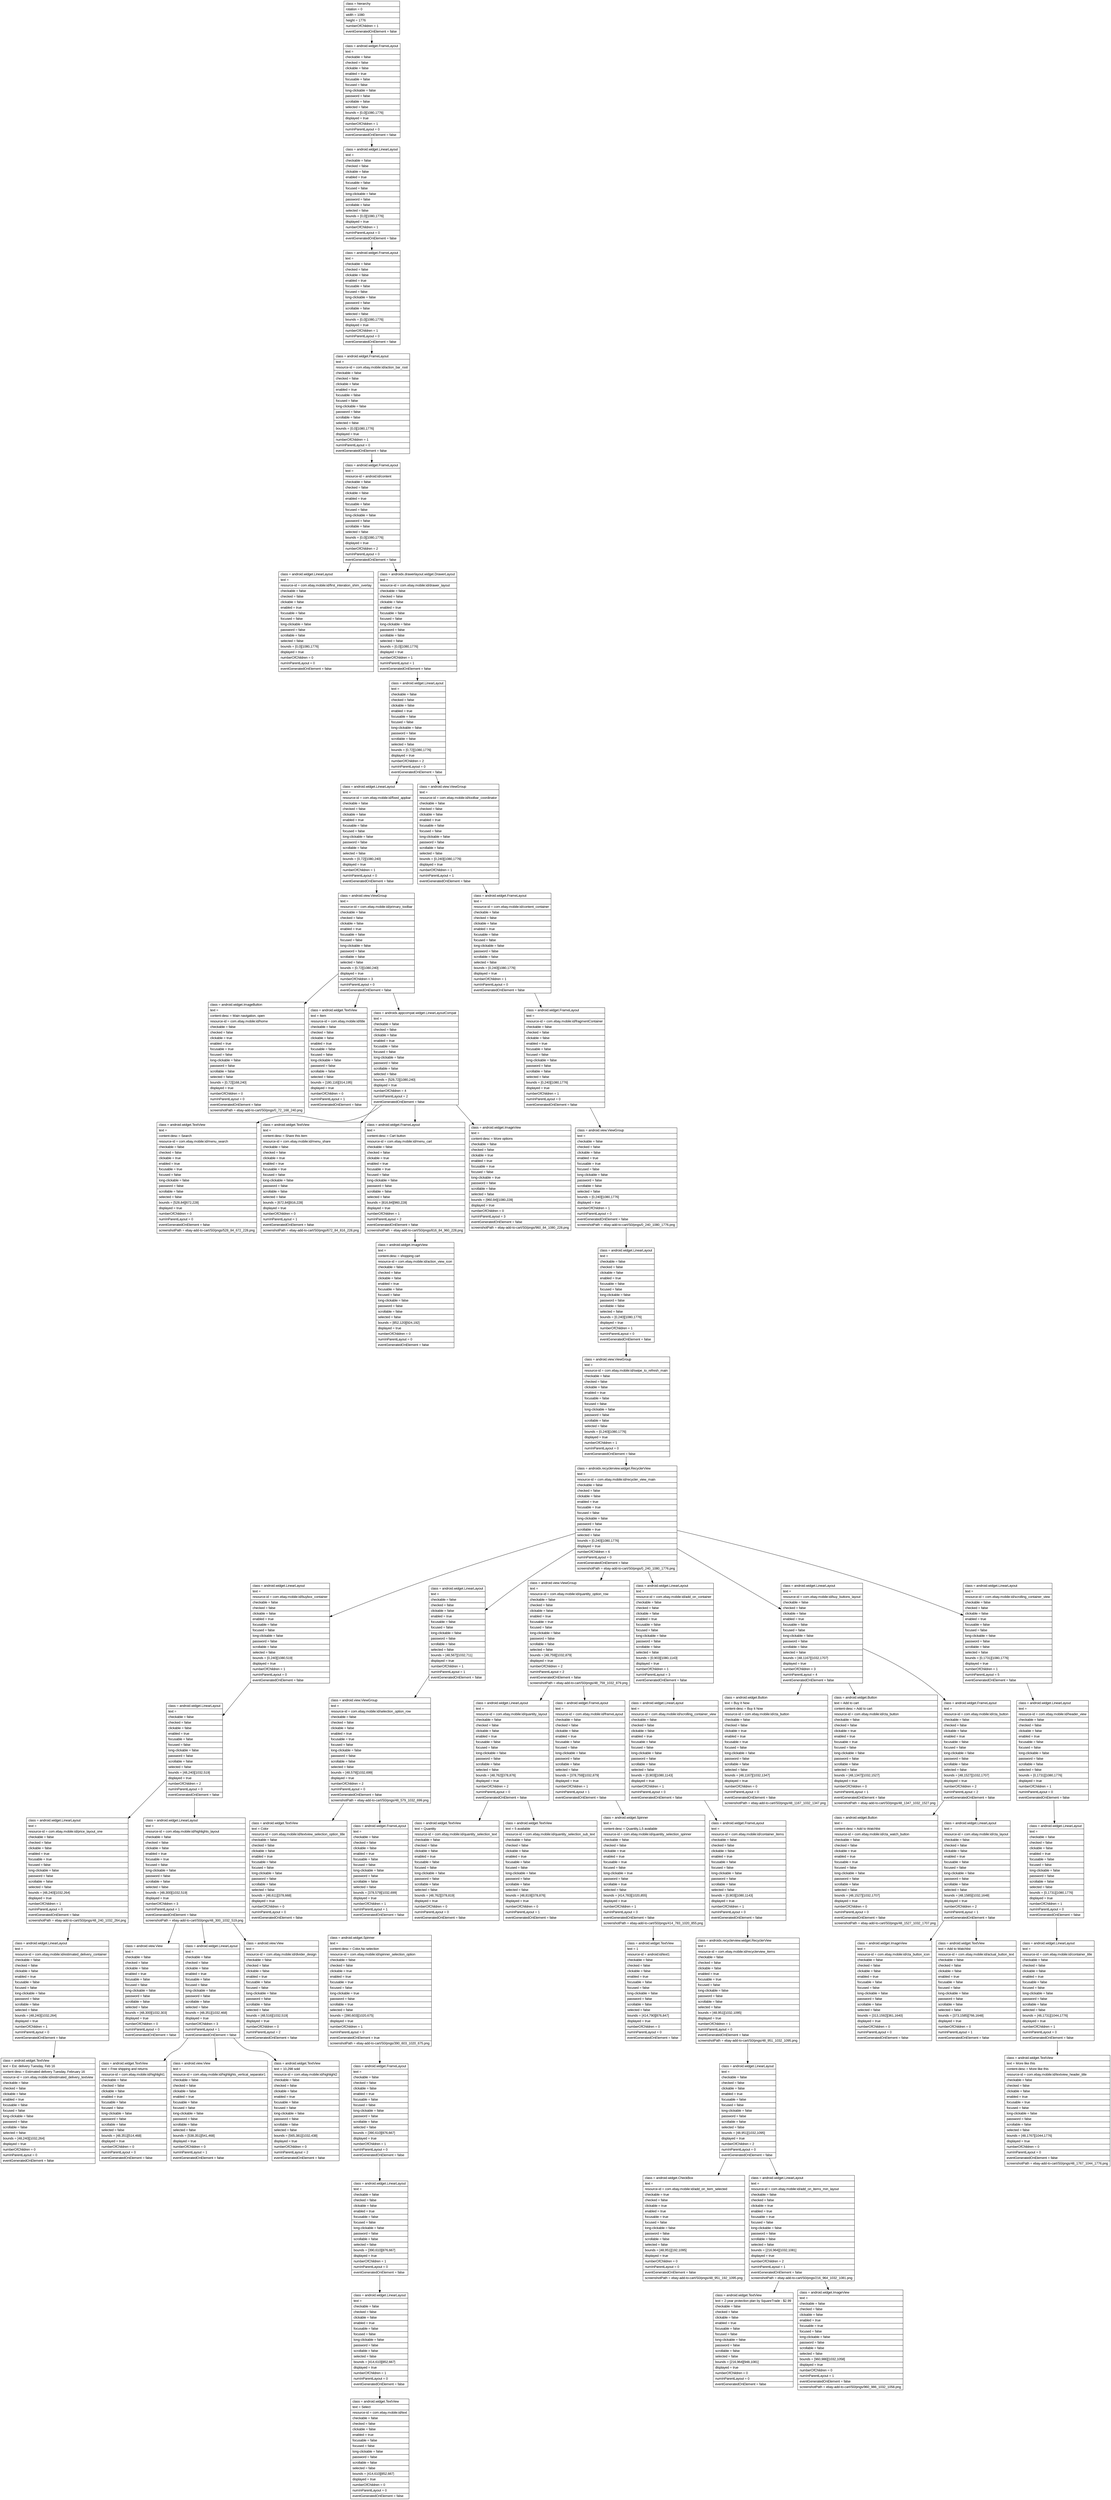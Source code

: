 digraph Layout {

	node [shape=record fontname=Arial];

	0	[label="{class = hierarchy\l|rotation = 0\l|width = 1080\l|height = 1776\l|numberOfChildren = 1\l|eventGeneratedOnElement = false \l}"]
	1	[label="{class = android.widget.FrameLayout\l|text = \l|checkable = false\l|checked = false\l|clickable = false\l|enabled = true\l|focusable = false\l|focused = false\l|long-clickable = false\l|password = false\l|scrollable = false\l|selected = false\l|bounds = [0,0][1080,1776]\l|displayed = true\l|numberOfChildren = 1\l|numInParentLayout = 0\l|eventGeneratedOnElement = false \l}"]
	2	[label="{class = android.widget.LinearLayout\l|text = \l|checkable = false\l|checked = false\l|clickable = false\l|enabled = true\l|focusable = false\l|focused = false\l|long-clickable = false\l|password = false\l|scrollable = false\l|selected = false\l|bounds = [0,0][1080,1776]\l|displayed = true\l|numberOfChildren = 1\l|numInParentLayout = 0\l|eventGeneratedOnElement = false \l}"]
	3	[label="{class = android.widget.FrameLayout\l|text = \l|checkable = false\l|checked = false\l|clickable = false\l|enabled = true\l|focusable = false\l|focused = false\l|long-clickable = false\l|password = false\l|scrollable = false\l|selected = false\l|bounds = [0,0][1080,1776]\l|displayed = true\l|numberOfChildren = 1\l|numInParentLayout = 0\l|eventGeneratedOnElement = false \l}"]
	4	[label="{class = android.widget.FrameLayout\l|text = \l|resource-id = com.ebay.mobile:id/action_bar_root\l|checkable = false\l|checked = false\l|clickable = false\l|enabled = true\l|focusable = false\l|focused = false\l|long-clickable = false\l|password = false\l|scrollable = false\l|selected = false\l|bounds = [0,0][1080,1776]\l|displayed = true\l|numberOfChildren = 1\l|numInParentLayout = 0\l|eventGeneratedOnElement = false \l}"]
	5	[label="{class = android.widget.FrameLayout\l|text = \l|resource-id = android:id/content\l|checkable = false\l|checked = false\l|clickable = false\l|enabled = true\l|focusable = false\l|focused = false\l|long-clickable = false\l|password = false\l|scrollable = false\l|selected = false\l|bounds = [0,0][1080,1776]\l|displayed = true\l|numberOfChildren = 2\l|numInParentLayout = 0\l|eventGeneratedOnElement = false \l}"]
	6	[label="{class = android.widget.LinearLayout\l|text = \l|resource-id = com.ebay.mobile:id/first_interation_shim_overlay\l|checkable = false\l|checked = false\l|clickable = false\l|enabled = true\l|focusable = false\l|focused = false\l|long-clickable = false\l|password = false\l|scrollable = false\l|selected = false\l|bounds = [0,0][1080,1776]\l|displayed = true\l|numberOfChildren = 0\l|numInParentLayout = 0\l|eventGeneratedOnElement = false \l}"]
	7	[label="{class = androidx.drawerlayout.widget.DrawerLayout\l|text = \l|resource-id = com.ebay.mobile:id/drawer_layout\l|checkable = false\l|checked = false\l|clickable = false\l|enabled = true\l|focusable = false\l|focused = false\l|long-clickable = false\l|password = false\l|scrollable = false\l|selected = false\l|bounds = [0,0][1080,1776]\l|displayed = true\l|numberOfChildren = 1\l|numInParentLayout = 1\l|eventGeneratedOnElement = false \l}"]
	8	[label="{class = android.widget.LinearLayout\l|text = \l|checkable = false\l|checked = false\l|clickable = false\l|enabled = true\l|focusable = false\l|focused = false\l|long-clickable = false\l|password = false\l|scrollable = false\l|selected = false\l|bounds = [0,72][1080,1776]\l|displayed = true\l|numberOfChildren = 2\l|numInParentLayout = 0\l|eventGeneratedOnElement = false \l}"]
	9	[label="{class = android.widget.LinearLayout\l|text = \l|resource-id = com.ebay.mobile:id/fixed_appbar\l|checkable = false\l|checked = false\l|clickable = false\l|enabled = true\l|focusable = false\l|focused = false\l|long-clickable = false\l|password = false\l|scrollable = false\l|selected = false\l|bounds = [0,72][1080,240]\l|displayed = true\l|numberOfChildren = 1\l|numInParentLayout = 0\l|eventGeneratedOnElement = false \l}"]
	10	[label="{class = android.view.ViewGroup\l|text = \l|resource-id = com.ebay.mobile:id/toolbar_coordinator\l|checkable = false\l|checked = false\l|clickable = false\l|enabled = true\l|focusable = false\l|focused = false\l|long-clickable = false\l|password = false\l|scrollable = false\l|selected = false\l|bounds = [0,240][1080,1776]\l|displayed = true\l|numberOfChildren = 1\l|numInParentLayout = 1\l|eventGeneratedOnElement = false \l}"]
	11	[label="{class = android.view.ViewGroup\l|text = \l|resource-id = com.ebay.mobile:id/primary_toolbar\l|checkable = false\l|checked = false\l|clickable = false\l|enabled = true\l|focusable = false\l|focused = false\l|long-clickable = false\l|password = false\l|scrollable = false\l|selected = false\l|bounds = [0,72][1080,240]\l|displayed = true\l|numberOfChildren = 3\l|numInParentLayout = 0\l|eventGeneratedOnElement = false \l}"]
	12	[label="{class = android.widget.FrameLayout\l|text = \l|resource-id = com.ebay.mobile:id/content_container\l|checkable = false\l|checked = false\l|clickable = false\l|enabled = true\l|focusable = false\l|focused = false\l|long-clickable = false\l|password = false\l|scrollable = false\l|selected = false\l|bounds = [0,240][1080,1776]\l|displayed = true\l|numberOfChildren = 1\l|numInParentLayout = 0\l|eventGeneratedOnElement = false \l}"]
	13	[label="{class = android.widget.ImageButton\l|text = \l|content-desc = Main navigation, open\l|resource-id = com.ebay.mobile:id/home\l|checkable = false\l|checked = false\l|clickable = true\l|enabled = true\l|focusable = true\l|focused = false\l|long-clickable = false\l|password = false\l|scrollable = false\l|selected = false\l|bounds = [0,72][168,240]\l|displayed = true\l|numberOfChildren = 0\l|numInParentLayout = 0\l|eventGeneratedOnElement = false \l|screenshotPath = ebay-add-to-cart/S0/pngs/0_72_168_240.png\l}"]
	14	[label="{class = android.widget.TextView\l|text = Item\l|resource-id = com.ebay.mobile:id/title\l|checkable = false\l|checked = false\l|clickable = false\l|enabled = true\l|focusable = false\l|focused = false\l|long-clickable = false\l|password = false\l|scrollable = false\l|selected = false\l|bounds = [180,116][314,195]\l|displayed = true\l|numberOfChildren = 0\l|numInParentLayout = 1\l|eventGeneratedOnElement = false \l}"]
	15	[label="{class = androidx.appcompat.widget.LinearLayoutCompat\l|text = \l|checkable = false\l|checked = false\l|clickable = false\l|enabled = true\l|focusable = false\l|focused = false\l|long-clickable = false\l|password = false\l|scrollable = false\l|selected = false\l|bounds = [528,72][1080,240]\l|displayed = true\l|numberOfChildren = 4\l|numInParentLayout = 2\l|eventGeneratedOnElement = false \l}"]
	16	[label="{class = android.widget.FrameLayout\l|text = \l|resource-id = com.ebay.mobile:id/fragmentContainer\l|checkable = false\l|checked = false\l|clickable = false\l|enabled = true\l|focusable = false\l|focused = false\l|long-clickable = false\l|password = false\l|scrollable = false\l|selected = false\l|bounds = [0,240][1080,1776]\l|displayed = true\l|numberOfChildren = 1\l|numInParentLayout = 0\l|eventGeneratedOnElement = false \l}"]
	17	[label="{class = android.widget.TextView\l|text = \l|content-desc = Search\l|resource-id = com.ebay.mobile:id/menu_search\l|checkable = false\l|checked = false\l|clickable = true\l|enabled = true\l|focusable = true\l|focused = false\l|long-clickable = false\l|password = false\l|scrollable = false\l|selected = false\l|bounds = [528,84][672,228]\l|displayed = true\l|numberOfChildren = 0\l|numInParentLayout = 0\l|eventGeneratedOnElement = false \l|screenshotPath = ebay-add-to-cart/S0/pngs/528_84_672_228.png\l}"]
	18	[label="{class = android.widget.TextView\l|text = \l|content-desc = Share this item\l|resource-id = com.ebay.mobile:id/menu_share\l|checkable = false\l|checked = false\l|clickable = true\l|enabled = true\l|focusable = true\l|focused = false\l|long-clickable = false\l|password = false\l|scrollable = false\l|selected = false\l|bounds = [672,84][816,228]\l|displayed = true\l|numberOfChildren = 0\l|numInParentLayout = 1\l|eventGeneratedOnElement = false \l|screenshotPath = ebay-add-to-cart/S0/pngs/672_84_816_228.png\l}"]
	19	[label="{class = android.widget.FrameLayout\l|text = \l|content-desc = Cart button\l|resource-id = com.ebay.mobile:id/menu_cart\l|checkable = false\l|checked = false\l|clickable = true\l|enabled = true\l|focusable = true\l|focused = false\l|long-clickable = false\l|password = false\l|scrollable = false\l|selected = false\l|bounds = [816,84][960,228]\l|displayed = true\l|numberOfChildren = 1\l|numInParentLayout = 2\l|eventGeneratedOnElement = false \l|screenshotPath = ebay-add-to-cart/S0/pngs/816_84_960_228.png\l}"]
	20	[label="{class = android.widget.ImageView\l|text = \l|content-desc = More options\l|checkable = false\l|checked = false\l|clickable = true\l|enabled = true\l|focusable = true\l|focused = false\l|long-clickable = true\l|password = false\l|scrollable = false\l|selected = false\l|bounds = [960,84][1080,228]\l|displayed = true\l|numberOfChildren = 0\l|numInParentLayout = 3\l|eventGeneratedOnElement = false \l|screenshotPath = ebay-add-to-cart/S0/pngs/960_84_1080_228.png\l}"]
	21	[label="{class = android.view.ViewGroup\l|text = \l|checkable = false\l|checked = false\l|clickable = false\l|enabled = true\l|focusable = true\l|focused = false\l|long-clickable = false\l|password = false\l|scrollable = false\l|selected = false\l|bounds = [0,240][1080,1776]\l|displayed = true\l|numberOfChildren = 1\l|numInParentLayout = 0\l|eventGeneratedOnElement = false \l|screenshotPath = ebay-add-to-cart/S0/pngs/0_240_1080_1776.png\l}"]
	22	[label="{class = android.widget.ImageView\l|text = \l|content-desc = shopping cart\l|resource-id = com.ebay.mobile:id/action_view_icon\l|checkable = false\l|checked = false\l|clickable = false\l|enabled = true\l|focusable = false\l|focused = false\l|long-clickable = false\l|password = false\l|scrollable = false\l|selected = false\l|bounds = [852,120][924,192]\l|displayed = true\l|numberOfChildren = 0\l|numInParentLayout = 0\l|eventGeneratedOnElement = false \l}"]
	23	[label="{class = android.widget.LinearLayout\l|text = \l|checkable = false\l|checked = false\l|clickable = false\l|enabled = true\l|focusable = false\l|focused = false\l|long-clickable = false\l|password = false\l|scrollable = false\l|selected = false\l|bounds = [0,240][1080,1776]\l|displayed = true\l|numberOfChildren = 1\l|numInParentLayout = 0\l|eventGeneratedOnElement = false \l}"]
	24	[label="{class = android.view.ViewGroup\l|text = \l|resource-id = com.ebay.mobile:id/swipe_to_refresh_main\l|checkable = false\l|checked = false\l|clickable = false\l|enabled = true\l|focusable = false\l|focused = false\l|long-clickable = false\l|password = false\l|scrollable = false\l|selected = false\l|bounds = [0,240][1080,1776]\l|displayed = true\l|numberOfChildren = 1\l|numInParentLayout = 0\l|eventGeneratedOnElement = false \l}"]
	25	[label="{class = androidx.recyclerview.widget.RecyclerView\l|text = \l|resource-id = com.ebay.mobile:id/recycler_view_main\l|checkable = false\l|checked = false\l|clickable = false\l|enabled = true\l|focusable = true\l|focused = false\l|long-clickable = false\l|password = false\l|scrollable = true\l|selected = false\l|bounds = [0,240][1080,1776]\l|displayed = true\l|numberOfChildren = 6\l|numInParentLayout = 0\l|eventGeneratedOnElement = false \l|screenshotPath = ebay-add-to-cart/S0/pngs/0_240_1080_1776.png\l}"]
	26	[label="{class = android.widget.LinearLayout\l|text = \l|resource-id = com.ebay.mobile:id/buybox_container\l|checkable = false\l|checked = false\l|clickable = false\l|enabled = true\l|focusable = false\l|focused = false\l|long-clickable = false\l|password = false\l|scrollable = false\l|selected = false\l|bounds = [0,240][1080,519]\l|displayed = true\l|numberOfChildren = 1\l|numInParentLayout = 0\l|eventGeneratedOnElement = false \l}"]
	27	[label="{class = android.widget.LinearLayout\l|text = \l|checkable = false\l|checked = false\l|clickable = false\l|enabled = true\l|focusable = false\l|focused = false\l|long-clickable = false\l|password = false\l|scrollable = false\l|selected = false\l|bounds = [48,567][1032,711]\l|displayed = true\l|numberOfChildren = 1\l|numInParentLayout = 1\l|eventGeneratedOnElement = false \l}"]
	28	[label="{class = android.view.ViewGroup\l|text = \l|resource-id = com.ebay.mobile:id/quantity_option_row\l|checkable = false\l|checked = false\l|clickable = false\l|enabled = true\l|focusable = true\l|focused = false\l|long-clickable = false\l|password = false\l|scrollable = false\l|selected = false\l|bounds = [48,759][1032,879]\l|displayed = true\l|numberOfChildren = 2\l|numInParentLayout = 2\l|eventGeneratedOnElement = false \l|screenshotPath = ebay-add-to-cart/S0/pngs/48_759_1032_879.png\l}"]
	29	[label="{class = android.widget.LinearLayout\l|text = \l|resource-id = com.ebay.mobile:id/add_on_container\l|checkable = false\l|checked = false\l|clickable = false\l|enabled = true\l|focusable = false\l|focused = false\l|long-clickable = false\l|password = false\l|scrollable = false\l|selected = false\l|bounds = [0,903][1080,1143]\l|displayed = true\l|numberOfChildren = 1\l|numInParentLayout = 3\l|eventGeneratedOnElement = false \l}"]
	30	[label="{class = android.widget.LinearLayout\l|text = \l|resource-id = com.ebay.mobile:id/buy_buttons_layout\l|checkable = false\l|checked = false\l|clickable = false\l|enabled = true\l|focusable = false\l|focused = false\l|long-clickable = false\l|password = false\l|scrollable = false\l|selected = false\l|bounds = [48,1167][1032,1707]\l|displayed = true\l|numberOfChildren = 3\l|numInParentLayout = 4\l|eventGeneratedOnElement = false \l}"]
	31	[label="{class = android.widget.LinearLayout\l|text = \l|resource-id = com.ebay.mobile:id/scrolling_container_view\l|checkable = false\l|checked = false\l|clickable = false\l|enabled = true\l|focusable = false\l|focused = false\l|long-clickable = false\l|password = false\l|scrollable = false\l|selected = false\l|bounds = [0,1731][1080,1776]\l|displayed = true\l|numberOfChildren = 1\l|numInParentLayout = 5\l|eventGeneratedOnElement = false \l}"]
	32	[label="{class = android.widget.LinearLayout\l|text = \l|checkable = false\l|checked = false\l|clickable = false\l|enabled = true\l|focusable = false\l|focused = false\l|long-clickable = false\l|password = false\l|scrollable = false\l|selected = false\l|bounds = [48,240][1032,519]\l|displayed = true\l|numberOfChildren = 2\l|numInParentLayout = 0\l|eventGeneratedOnElement = false \l}"]
	33	[label="{class = android.view.ViewGroup\l|text = \l|resource-id = com.ebay.mobile:id/selection_option_row\l|checkable = false\l|checked = false\l|clickable = false\l|enabled = true\l|focusable = true\l|focused = false\l|long-clickable = false\l|password = false\l|scrollable = false\l|selected = false\l|bounds = [48,579][1032,699]\l|displayed = true\l|numberOfChildren = 2\l|numInParentLayout = 0\l|eventGeneratedOnElement = false \l|screenshotPath = ebay-add-to-cart/S0/pngs/48_579_1032_699.png\l}"]
	34	[label="{class = android.widget.LinearLayout\l|text = \l|resource-id = com.ebay.mobile:id/quantity_layout\l|checkable = false\l|checked = false\l|clickable = false\l|enabled = true\l|focusable = false\l|focused = false\l|long-clickable = false\l|password = false\l|scrollable = false\l|selected = false\l|bounds = [48,762][378,876]\l|displayed = true\l|numberOfChildren = 2\l|numInParentLayout = 0\l|eventGeneratedOnElement = false \l}"]
	35	[label="{class = android.widget.FrameLayout\l|text = \l|resource-id = com.ebay.mobile:id/frameLayout\l|checkable = false\l|checked = false\l|clickable = false\l|enabled = true\l|focusable = false\l|focused = false\l|long-clickable = false\l|password = false\l|scrollable = false\l|selected = false\l|bounds = [378,759][1032,879]\l|displayed = true\l|numberOfChildren = 1\l|numInParentLayout = 1\l|eventGeneratedOnElement = false \l}"]
	36	[label="{class = android.widget.LinearLayout\l|text = \l|resource-id = com.ebay.mobile:id/scrolling_container_view\l|checkable = false\l|checked = false\l|clickable = false\l|enabled = true\l|focusable = false\l|focused = false\l|long-clickable = false\l|password = false\l|scrollable = false\l|selected = false\l|bounds = [0,903][1080,1143]\l|displayed = true\l|numberOfChildren = 1\l|numInParentLayout = 0\l|eventGeneratedOnElement = false \l}"]
	37	[label="{class = android.widget.Button\l|text = Buy It Now\l|content-desc = Buy It Now\l|resource-id = com.ebay.mobile:id/cta_button\l|checkable = false\l|checked = false\l|clickable = true\l|enabled = true\l|focusable = true\l|focused = false\l|long-clickable = false\l|password = false\l|scrollable = false\l|selected = false\l|bounds = [48,1167][1032,1347]\l|displayed = true\l|numberOfChildren = 0\l|numInParentLayout = 0\l|eventGeneratedOnElement = false \l|screenshotPath = ebay-add-to-cart/S0/pngs/48_1167_1032_1347.png\l}"]
	38	[label="{class = android.widget.Button\l|text = Add to cart\l|content-desc = Add to cart\l|resource-id = com.ebay.mobile:id/cta_button\l|checkable = false\l|checked = false\l|clickable = true\l|enabled = true\l|focusable = true\l|focused = false\l|long-clickable = false\l|password = false\l|scrollable = false\l|selected = false\l|bounds = [48,1347][1032,1527]\l|displayed = true\l|numberOfChildren = 0\l|numInParentLayout = 1\l|eventGeneratedOnElement = false \l|screenshotPath = ebay-add-to-cart/S0/pngs/48_1347_1032_1527.png\l}"]
	39	[label="{class = android.widget.FrameLayout\l|text = \l|resource-id = com.ebay.mobile:id/cta_button\l|checkable = false\l|checked = false\l|clickable = false\l|enabled = true\l|focusable = false\l|focused = false\l|long-clickable = false\l|password = false\l|scrollable = false\l|selected = false\l|bounds = [48,1527][1032,1707]\l|displayed = true\l|numberOfChildren = 2\l|numInParentLayout = 2\l|eventGeneratedOnElement = false \l}"]
	40	[label="{class = android.widget.LinearLayout\l|text = \l|resource-id = com.ebay.mobile:id/header_view\l|checkable = false\l|checked = false\l|clickable = false\l|enabled = true\l|focusable = false\l|focused = false\l|long-clickable = false\l|password = false\l|scrollable = false\l|selected = false\l|bounds = [0,1731][1080,1776]\l|displayed = true\l|numberOfChildren = 1\l|numInParentLayout = 0\l|eventGeneratedOnElement = false \l}"]
	41	[label="{class = android.widget.LinearLayout\l|text = \l|resource-id = com.ebay.mobile:id/price_layout_one\l|checkable = false\l|checked = false\l|clickable = false\l|enabled = true\l|focusable = true\l|focused = false\l|long-clickable = false\l|password = false\l|scrollable = false\l|selected = false\l|bounds = [48,240][1032,264]\l|displayed = true\l|numberOfChildren = 1\l|numInParentLayout = 0\l|eventGeneratedOnElement = false \l|screenshotPath = ebay-add-to-cart/S0/pngs/48_240_1032_264.png\l}"]
	42	[label="{class = android.widget.LinearLayout\l|text = \l|resource-id = com.ebay.mobile:id/highlights_layout\l|checkable = false\l|checked = false\l|clickable = false\l|enabled = true\l|focusable = true\l|focused = false\l|long-clickable = false\l|password = false\l|scrollable = false\l|selected = false\l|bounds = [48,300][1032,519]\l|displayed = true\l|numberOfChildren = 3\l|numInParentLayout = 1\l|eventGeneratedOnElement = false \l|screenshotPath = ebay-add-to-cart/S0/pngs/48_300_1032_519.png\l}"]
	43	[label="{class = android.widget.TextView\l|text = Color\l|resource-id = com.ebay.mobile:id/textview_selection_option_title\l|checkable = false\l|checked = false\l|clickable = false\l|enabled = true\l|focusable = false\l|focused = false\l|long-clickable = false\l|password = false\l|scrollable = false\l|selected = false\l|bounds = [48,611][378,668]\l|displayed = true\l|numberOfChildren = 0\l|numInParentLayout = 0\l|eventGeneratedOnElement = false \l}"]
	44	[label="{class = android.widget.FrameLayout\l|text = \l|checkable = false\l|checked = false\l|clickable = false\l|enabled = true\l|focusable = false\l|focused = false\l|long-clickable = false\l|password = false\l|scrollable = false\l|selected = false\l|bounds = [378,579][1032,699]\l|displayed = true\l|numberOfChildren = 1\l|numInParentLayout = 1\l|eventGeneratedOnElement = false \l}"]
	45	[label="{class = android.widget.TextView\l|text = Quantity\l|resource-id = com.ebay.mobile:id/quantity_selection_text\l|checkable = false\l|checked = false\l|clickable = false\l|enabled = true\l|focusable = false\l|focused = false\l|long-clickable = false\l|password = false\l|scrollable = false\l|selected = false\l|bounds = [48,762][378,819]\l|displayed = true\l|numberOfChildren = 0\l|numInParentLayout = 0\l|eventGeneratedOnElement = false \l}"]
	46	[label="{class = android.widget.TextView\l|text = 5 available\l|resource-id = com.ebay.mobile:id/quantity_selection_sub_text\l|checkable = false\l|checked = false\l|clickable = false\l|enabled = true\l|focusable = false\l|focused = false\l|long-clickable = false\l|password = false\l|scrollable = false\l|selected = false\l|bounds = [48,819][378,876]\l|displayed = true\l|numberOfChildren = 0\l|numInParentLayout = 1\l|eventGeneratedOnElement = false \l}"]
	47	[label="{class = android.widget.Spinner\l|text = \l|content-desc = Quantity,1,5 available\l|resource-id = com.ebay.mobile:id/quantity_selection_spinner\l|checkable = false\l|checked = false\l|clickable = true\l|enabled = true\l|focusable = true\l|focused = false\l|long-clickable = true\l|password = false\l|scrollable = true\l|selected = false\l|bounds = [414,783][1020,855]\l|displayed = true\l|numberOfChildren = 1\l|numInParentLayout = 0\l|eventGeneratedOnElement = false \l|screenshotPath = ebay-add-to-cart/S0/pngs/414_783_1020_855.png\l}"]
	48	[label="{class = android.widget.FrameLayout\l|text = \l|resource-id = com.ebay.mobile:id/container_items\l|checkable = false\l|checked = false\l|clickable = false\l|enabled = true\l|focusable = false\l|focused = false\l|long-clickable = false\l|password = false\l|scrollable = false\l|selected = false\l|bounds = [0,903][1080,1143]\l|displayed = true\l|numberOfChildren = 1\l|numInParentLayout = 0\l|eventGeneratedOnElement = false \l}"]
	49	[label="{class = android.widget.Button\l|text = \l|content-desc = Add to Watchlist\l|resource-id = com.ebay.mobile:id/cta_watch_button\l|checkable = false\l|checked = false\l|clickable = true\l|enabled = true\l|focusable = true\l|focused = false\l|long-clickable = false\l|password = false\l|scrollable = false\l|selected = false\l|bounds = [48,1527][1032,1707]\l|displayed = true\l|numberOfChildren = 0\l|numInParentLayout = 0\l|eventGeneratedOnElement = false \l|screenshotPath = ebay-add-to-cart/S0/pngs/48_1527_1032_1707.png\l}"]
	50	[label="{class = android.widget.LinearLayout\l|text = \l|resource-id = com.ebay.mobile:id/cta_layout\l|checkable = false\l|checked = false\l|clickable = false\l|enabled = true\l|focusable = false\l|focused = false\l|long-clickable = false\l|password = false\l|scrollable = false\l|selected = false\l|bounds = [48,1585][1032,1648]\l|displayed = true\l|numberOfChildren = 2\l|numInParentLayout = 1\l|eventGeneratedOnElement = false \l}"]
	51	[label="{class = android.widget.LinearLayout\l|text = \l|checkable = false\l|checked = false\l|clickable = false\l|enabled = true\l|focusable = false\l|focused = false\l|long-clickable = false\l|password = false\l|scrollable = false\l|selected = false\l|bounds = [0,1731][1080,1776]\l|displayed = true\l|numberOfChildren = 1\l|numInParentLayout = 0\l|eventGeneratedOnElement = false \l}"]
	52	[label="{class = android.widget.LinearLayout\l|text = \l|resource-id = com.ebay.mobile:id/estimated_delivery_container\l|checkable = false\l|checked = false\l|clickable = false\l|enabled = true\l|focusable = false\l|focused = false\l|long-clickable = false\l|password = false\l|scrollable = false\l|selected = false\l|bounds = [48,240][1032,264]\l|displayed = true\l|numberOfChildren = 1\l|numInParentLayout = 0\l|eventGeneratedOnElement = false \l}"]
	53	[label="{class = android.view.View\l|text = \l|checkable = false\l|checked = false\l|clickable = false\l|enabled = true\l|focusable = false\l|focused = false\l|long-clickable = false\l|password = false\l|scrollable = false\l|selected = false\l|bounds = [48,300][1032,303]\l|displayed = true\l|numberOfChildren = 0\l|numInParentLayout = 0\l|eventGeneratedOnElement = false \l}"]
	54	[label="{class = android.widget.LinearLayout\l|text = \l|checkable = false\l|checked = false\l|clickable = false\l|enabled = true\l|focusable = false\l|focused = false\l|long-clickable = false\l|password = false\l|scrollable = false\l|selected = false\l|bounds = [48,351][1032,468]\l|displayed = true\l|numberOfChildren = 3\l|numInParentLayout = 1\l|eventGeneratedOnElement = false \l}"]
	55	[label="{class = android.view.View\l|text = \l|resource-id = com.ebay.mobile:id/divider_design\l|checkable = false\l|checked = false\l|clickable = false\l|enabled = true\l|focusable = false\l|focused = false\l|long-clickable = false\l|password = false\l|scrollable = false\l|selected = false\l|bounds = [48,516][1032,519]\l|displayed = true\l|numberOfChildren = 0\l|numInParentLayout = 2\l|eventGeneratedOnElement = false \l}"]
	56	[label="{class = android.widget.Spinner\l|text = \l|content-desc = Color,No selection\l|resource-id = com.ebay.mobile:id/spinner_selection_option\l|checkable = false\l|checked = false\l|clickable = true\l|enabled = true\l|focusable = true\l|focused = false\l|long-clickable = true\l|password = false\l|scrollable = true\l|selected = false\l|bounds = [390,603][1020,675]\l|displayed = true\l|numberOfChildren = 1\l|numInParentLayout = 0\l|eventGeneratedOnElement = true \l|screenshotPath = ebay-add-to-cart/S0/pngs/390_603_1020_675.png\l}"]
	57	[label="{class = android.widget.TextView\l|text = 1\l|resource-id = android:id/text1\l|checkable = false\l|checked = false\l|clickable = false\l|enabled = true\l|focusable = false\l|focused = false\l|long-clickable = false\l|password = false\l|scrollable = false\l|selected = false\l|bounds = [414,790][876,847]\l|displayed = true\l|numberOfChildren = 0\l|numInParentLayout = 0\l|eventGeneratedOnElement = false \l}"]
	58	[label="{class = androidx.recyclerview.widget.RecyclerView\l|text = \l|resource-id = com.ebay.mobile:id/recyclerview_items\l|checkable = false\l|checked = false\l|clickable = false\l|enabled = true\l|focusable = true\l|focused = false\l|long-clickable = false\l|password = false\l|scrollable = false\l|selected = false\l|bounds = [48,951][1032,1095]\l|displayed = true\l|numberOfChildren = 1\l|numInParentLayout = 0\l|eventGeneratedOnElement = false \l|screenshotPath = ebay-add-to-cart/S0/pngs/48_951_1032_1095.png\l}"]
	59	[label="{class = android.widget.ImageView\l|text = \l|resource-id = com.ebay.mobile:id/cta_button_icon\l|checkable = false\l|checked = false\l|clickable = false\l|enabled = true\l|focusable = false\l|focused = false\l|long-clickable = false\l|password = false\l|scrollable = false\l|selected = false\l|bounds = [313,1592][361,1640]\l|displayed = true\l|numberOfChildren = 0\l|numInParentLayout = 0\l|eventGeneratedOnElement = false \l}"]
	60	[label="{class = android.widget.TextView\l|text = Add to Watchlist\l|resource-id = com.ebay.mobile:id/actual_button_text\l|checkable = false\l|checked = false\l|clickable = false\l|enabled = true\l|focusable = false\l|focused = false\l|long-clickable = false\l|password = false\l|scrollable = false\l|selected = false\l|bounds = [373,1585][766,1648]\l|displayed = true\l|numberOfChildren = 0\l|numInParentLayout = 1\l|eventGeneratedOnElement = false \l}"]
	61	[label="{class = android.widget.LinearLayout\l|text = \l|resource-id = com.ebay.mobile:id/container_title\l|checkable = false\l|checked = false\l|clickable = false\l|enabled = true\l|focusable = false\l|focused = false\l|long-clickable = false\l|password = false\l|scrollable = false\l|selected = false\l|bounds = [48,1731][1044,1776]\l|displayed = true\l|numberOfChildren = 1\l|numInParentLayout = 0\l|eventGeneratedOnElement = false \l}"]
	62	[label="{class = android.widget.TextView\l|text = Est. delivery Tuesday, Feb 16\l|content-desc = Estimated delivery Tuesday, February 16\l|resource-id = com.ebay.mobile:id/estimated_delivery_textview\l|checkable = false\l|checked = false\l|clickable = false\l|enabled = true\l|focusable = false\l|focused = false\l|long-clickable = false\l|password = false\l|scrollable = false\l|selected = false\l|bounds = [48,240][1032,264]\l|displayed = true\l|numberOfChildren = 0\l|numInParentLayout = 0\l|eventGeneratedOnElement = false \l}"]
	63	[label="{class = android.widget.TextView\l|text = Free shipping and returns\l|resource-id = com.ebay.mobile:id/highlight1\l|checkable = false\l|checked = false\l|clickable = false\l|enabled = true\l|focusable = false\l|focused = false\l|long-clickable = false\l|password = false\l|scrollable = false\l|selected = false\l|bounds = [48,351][514,468]\l|displayed = true\l|numberOfChildren = 0\l|numInParentLayout = 0\l|eventGeneratedOnElement = false \l}"]
	64	[label="{class = android.view.View\l|text = \l|resource-id = com.ebay.mobile:id/highlights_vertical_separator1\l|checkable = false\l|checked = false\l|clickable = false\l|enabled = true\l|focusable = false\l|focused = false\l|long-clickable = false\l|password = false\l|scrollable = false\l|selected = false\l|bounds = [538,351][541,468]\l|displayed = true\l|numberOfChildren = 0\l|numInParentLayout = 1\l|eventGeneratedOnElement = false \l}"]
	65	[label="{class = android.widget.TextView\l|text = 10,298 sold\l|resource-id = com.ebay.mobile:id/highlight2\l|checkable = false\l|checked = false\l|clickable = false\l|enabled = true\l|focusable = false\l|focused = false\l|long-clickable = false\l|password = false\l|scrollable = false\l|selected = false\l|bounds = [565,381][1032,438]\l|displayed = true\l|numberOfChildren = 0\l|numInParentLayout = 2\l|eventGeneratedOnElement = false \l}"]
	66	[label="{class = android.widget.FrameLayout\l|text = \l|checkable = false\l|checked = false\l|clickable = false\l|enabled = true\l|focusable = false\l|focused = false\l|long-clickable = false\l|password = false\l|scrollable = false\l|selected = false\l|bounds = [390,610][876,667]\l|displayed = true\l|numberOfChildren = 1\l|numInParentLayout = 0\l|eventGeneratedOnElement = false \l}"]
	67	[label="{class = android.widget.LinearLayout\l|text = \l|checkable = false\l|checked = false\l|clickable = false\l|enabled = true\l|focusable = false\l|focused = false\l|long-clickable = false\l|password = false\l|scrollable = false\l|selected = false\l|bounds = [48,951][1032,1095]\l|displayed = true\l|numberOfChildren = 2\l|numInParentLayout = 0\l|eventGeneratedOnElement = false \l}"]
	68	[label="{class = android.widget.TextView\l|text = More like this\l|content-desc = More like this\l|resource-id = com.ebay.mobile:id/textview_header_title\l|checkable = false\l|checked = false\l|clickable = false\l|enabled = true\l|focusable = true\l|focused = false\l|long-clickable = false\l|password = false\l|scrollable = false\l|selected = false\l|bounds = [48,1767][1044,1776]\l|displayed = true\l|numberOfChildren = 0\l|numInParentLayout = 0\l|eventGeneratedOnElement = false \l|screenshotPath = ebay-add-to-cart/S0/pngs/48_1767_1044_1776.png\l}"]
	69	[label="{class = android.widget.LinearLayout\l|text = \l|checkable = false\l|checked = false\l|clickable = false\l|enabled = true\l|focusable = false\l|focused = false\l|long-clickable = false\l|password = false\l|scrollable = false\l|selected = false\l|bounds = [390,610][876,667]\l|displayed = true\l|numberOfChildren = 1\l|numInParentLayout = 0\l|eventGeneratedOnElement = false \l}"]
	70	[label="{class = android.widget.CheckBox\l|text = \l|resource-id = com.ebay.mobile:id/add_on_item_selected\l|checkable = true\l|checked = false\l|clickable = true\l|enabled = true\l|focusable = true\l|focused = false\l|long-clickable = false\l|password = false\l|scrollable = false\l|selected = false\l|bounds = [48,951][192,1095]\l|displayed = true\l|numberOfChildren = 0\l|numInParentLayout = 0\l|eventGeneratedOnElement = false \l|screenshotPath = ebay-add-to-cart/S0/pngs/48_951_192_1095.png\l}"]
	71	[label="{class = android.widget.LinearLayout\l|text = \l|resource-id = com.ebay.mobile:id/add_on_items_min_layout\l|checkable = false\l|checked = false\l|clickable = true\l|enabled = true\l|focusable = true\l|focused = false\l|long-clickable = false\l|password = false\l|scrollable = false\l|selected = false\l|bounds = [216,964][1032,1081]\l|displayed = true\l|numberOfChildren = 2\l|numInParentLayout = 1\l|eventGeneratedOnElement = false \l|screenshotPath = ebay-add-to-cart/S0/pngs/216_964_1032_1081.png\l}"]
	72	[label="{class = android.widget.LinearLayout\l|text = \l|checkable = false\l|checked = false\l|clickable = false\l|enabled = true\l|focusable = false\l|focused = false\l|long-clickable = false\l|password = false\l|scrollable = false\l|selected = false\l|bounds = [414,610][852,667]\l|displayed = true\l|numberOfChildren = 1\l|numInParentLayout = 0\l|eventGeneratedOnElement = false \l}"]
	73	[label="{class = android.widget.TextView\l|text = 2-year protection plan by SquareTrade - $2.99\l|checkable = false\l|checked = false\l|clickable = false\l|enabled = true\l|focusable = false\l|focused = false\l|long-clickable = false\l|password = false\l|scrollable = false\l|selected = false\l|bounds = [216,964][948,1081]\l|displayed = true\l|numberOfChildren = 0\l|numInParentLayout = 0\l|eventGeneratedOnElement = false \l}"]
	74	[label="{class = android.widget.ImageView\l|text = \l|checkable = false\l|checked = false\l|clickable = false\l|enabled = true\l|focusable = true\l|focused = false\l|long-clickable = false\l|password = false\l|scrollable = false\l|selected = false\l|bounds = [960,986][1032,1058]\l|displayed = true\l|numberOfChildren = 0\l|numInParentLayout = 1\l|eventGeneratedOnElement = false \l|screenshotPath = ebay-add-to-cart/S0/pngs/960_986_1032_1058.png\l}"]
	75	[label="{class = android.widget.TextView\l|text = Select\l|resource-id = com.ebay.mobile:id/text\l|checkable = false\l|checked = false\l|clickable = false\l|enabled = true\l|focusable = false\l|focused = false\l|long-clickable = false\l|password = false\l|scrollable = false\l|selected = false\l|bounds = [414,610][852,667]\l|displayed = true\l|numberOfChildren = 0\l|numInParentLayout = 0\l|eventGeneratedOnElement = false \l}"]


	0 -> 1
	1 -> 2
	2 -> 3
	3 -> 4
	4 -> 5
	5 -> 6
	5 -> 7
	7 -> 8
	8 -> 9
	8 -> 10
	9 -> 11
	10 -> 12
	11 -> 13
	11 -> 14
	11 -> 15
	12 -> 16
	15 -> 17
	15 -> 18
	15 -> 19
	15 -> 20
	16 -> 21
	19 -> 22
	21 -> 23
	23 -> 24
	24 -> 25
	25 -> 26
	25 -> 27
	25 -> 28
	25 -> 29
	25 -> 30
	25 -> 31
	26 -> 32
	27 -> 33
	28 -> 34
	28 -> 35
	29 -> 36
	30 -> 37
	30 -> 38
	30 -> 39
	31 -> 40
	32 -> 41
	32 -> 42
	33 -> 43
	33 -> 44
	34 -> 45
	34 -> 46
	35 -> 47
	36 -> 48
	39 -> 49
	39 -> 50
	40 -> 51
	41 -> 52
	42 -> 53
	42 -> 54
	42 -> 55
	44 -> 56
	47 -> 57
	48 -> 58
	50 -> 59
	50 -> 60
	51 -> 61
	52 -> 62
	54 -> 63
	54 -> 64
	54 -> 65
	56 -> 66
	58 -> 67
	61 -> 68
	66 -> 69
	67 -> 70
	67 -> 71
	69 -> 72
	71 -> 73
	71 -> 74
	72 -> 75


}